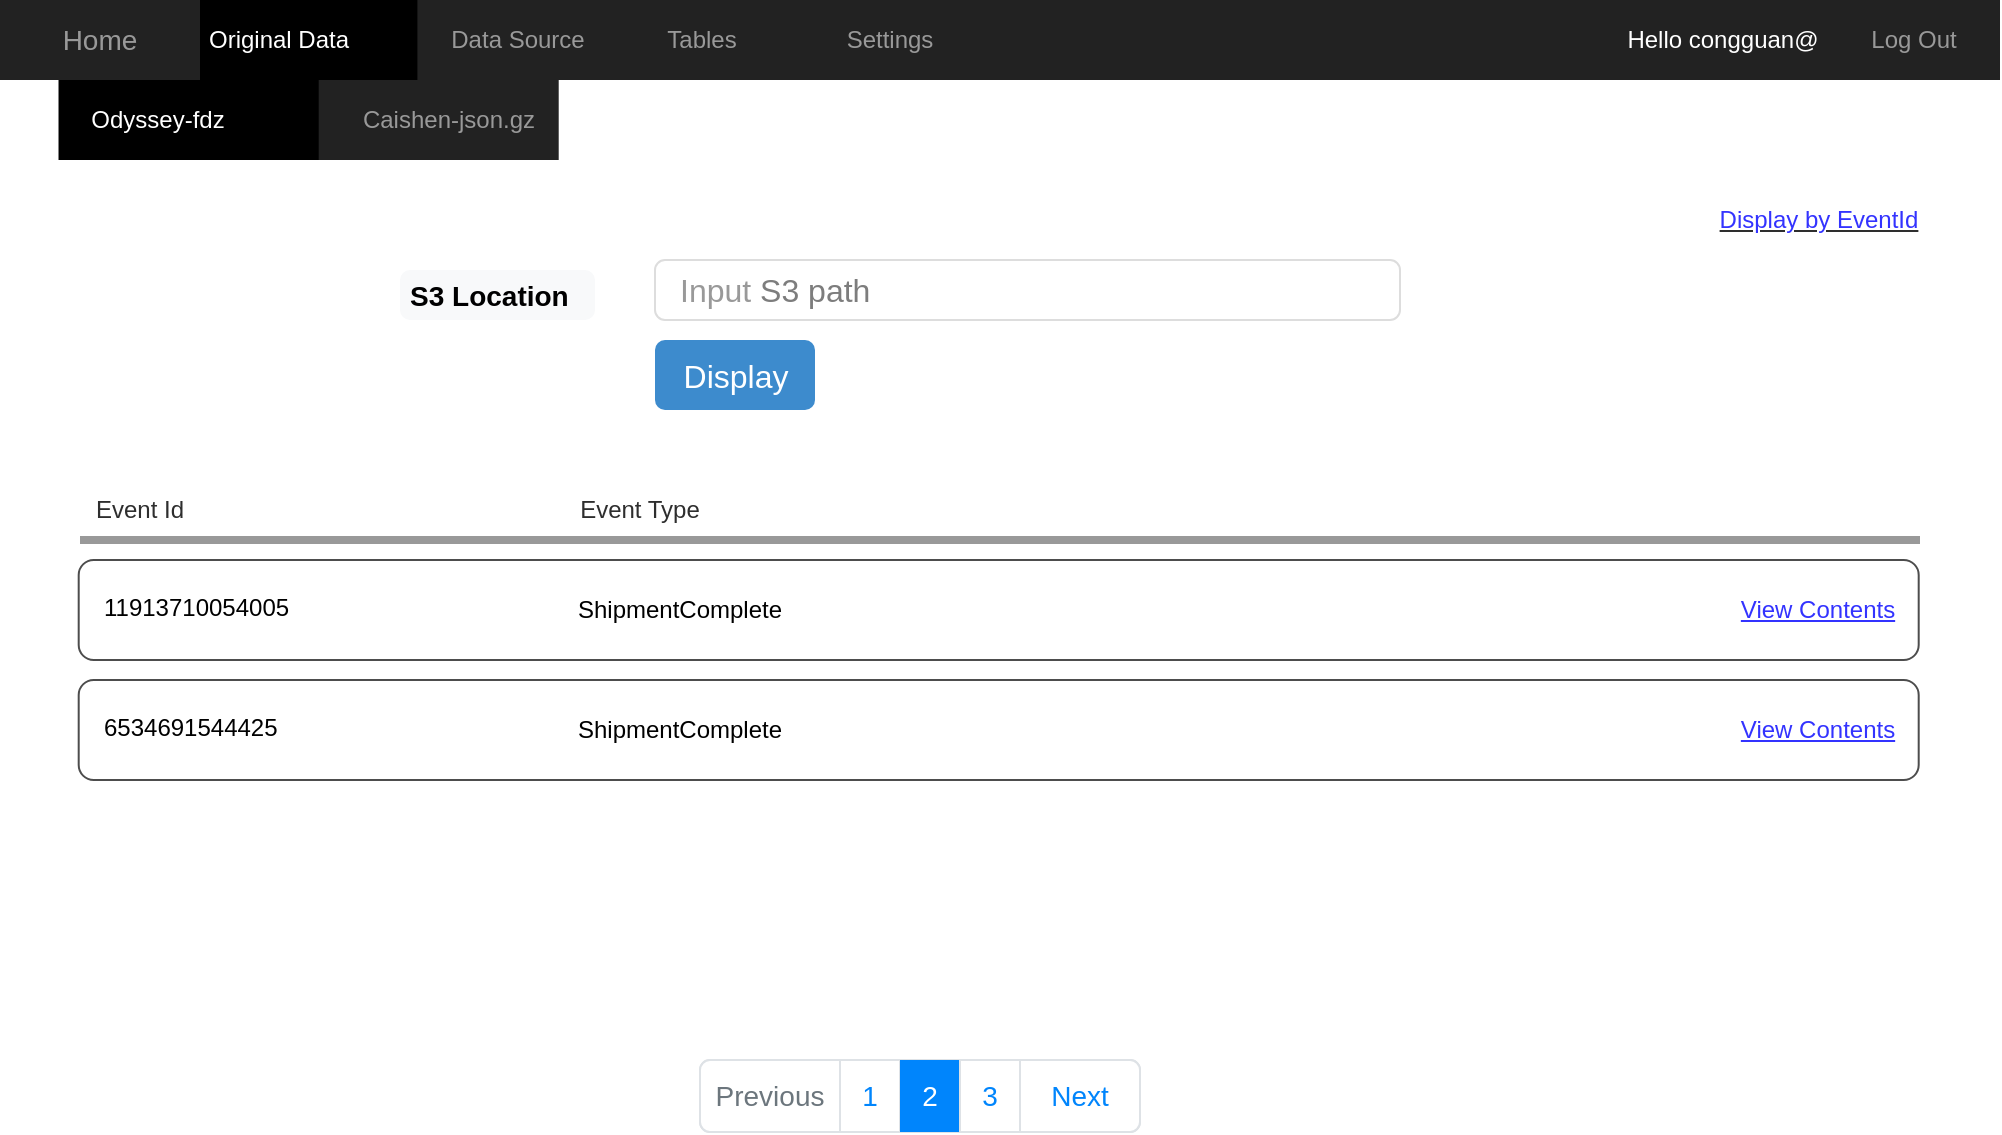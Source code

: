 <mxfile version="20.0.3" type="github"><diagram name="Page-1" id="c9db0220-8083-56f3-ca83-edcdcd058819"><mxGraphModel dx="3305" dy="1096" grid="1" gridSize="10" guides="1" tooltips="1" connect="1" arrows="1" fold="1" page="1" pageScale="1.5" pageWidth="826" pageHeight="1169" background="none" math="0" shadow="0"><root><mxCell id="0" style=";html=1;"/><mxCell id="1" style=";html=1;" parent="0"/><mxCell id="lc7uJ0gy-jR3uA0_lXYL-16" value="" style="html=1;shadow=0;dashed=0;shape=mxgraph.bootstrap.rect;fillColor=#222222;strokeColor=none;whiteSpace=wrap;rounded=0;fontSize=12;fontColor=#000000;align=center;" parent="1" vertex="1"><mxGeometry x="-10.65" y="1250" width="250" height="40" as="geometry"/></mxCell><mxCell id="lc7uJ0gy-jR3uA0_lXYL-22" value="Caishen-json.gz" style="html=1;shadow=0;dashed=0;fillColor=none;strokeColor=none;shape=mxgraph.bootstrap.rect;fontColor=#999999;whiteSpace=wrap;" parent="lc7uJ0gy-jR3uA0_lXYL-16" vertex="1"><mxGeometry x="140.688" width="109.312" height="40" as="geometry"/></mxCell><mxCell id="lc7uJ0gy-jR3uA0_lXYL-9" value="&lt;div align=&quot;center&quot;&gt;Odyssey-fdz&lt;/div&gt;" style="html=1;shadow=0;dashed=0;shape=mxgraph.bootstrap.rect;fillColor=#000000;strokeColor=none;fontColor=#ffffff;spacingRight=30;whiteSpace=wrap;align=center;" parent="lc7uJ0gy-jR3uA0_lXYL-16" vertex="1"><mxGeometry width="130" height="40" as="geometry"/></mxCell><mxCell id="5OiXId_OsTpW6dRHoGZh-1" value="&lt;font color=&quot;#7D7D7D&quot;&gt;&lt;font color=&quot;#999999&quot;&gt;Input &lt;font color=&quot;#7D7D7D&quot;&gt;S3 path&lt;/font&gt;&lt;/font&gt;&lt;br&gt;&lt;/font&gt;" style="html=1;shadow=0;dashed=0;shape=mxgraph.bootstrap.rrect;rSize=5;strokeColor=#dddddd;align=left;spacingLeft=10;fontSize=16;whiteSpace=wrap;rounded=0;" parent="1" vertex="1"><mxGeometry x="287.5" y="1340" width="372.5" height="30" as="geometry"/></mxCell><mxCell id="5OiXId_OsTpW6dRHoGZh-2" value="S3 Location" style="html=1;shadow=0;dashed=0;shape=mxgraph.bootstrap.rrect;rSize=5;strokeColor=none;strokeWidth=1;fillColor=#F8F9FA;fontColor=#000000;whiteSpace=wrap;align=left;verticalAlign=middle;spacingLeft=0;fontStyle=1;fontSize=14;spacing=5;" parent="1" vertex="1"><mxGeometry x="160" y="1345" width="97.5" height="25" as="geometry"/></mxCell><mxCell id="5OiXId_OsTpW6dRHoGZh-7" value="Display" style="html=1;shadow=0;dashed=0;shape=mxgraph.bootstrap.rrect;rSize=5;fontSize=16;fillColor=#3D8BCD;strokeColor=none;fontColor=#ffffff;whiteSpace=wrap;" parent="1" vertex="1"><mxGeometry x="287.5" y="1380" width="80" height="35" as="geometry"/></mxCell><mxCell id="5OiXId_OsTpW6dRHoGZh-8" value="" style="html=1;shadow=0;dashed=0;shape=mxgraph.bootstrap.rect;fillColor=#222222;strokeColor=none;whiteSpace=wrap;rounded=0;fontSize=12;fontColor=#000000;align=center;" parent="1" vertex="1"><mxGeometry x="-40" y="1210" width="1000" height="40" as="geometry"/></mxCell><mxCell id="5OiXId_OsTpW6dRHoGZh-9" value="Home" style="html=1;shadow=0;dashed=0;fillColor=none;strokeColor=none;shape=mxgraph.bootstrap.rect;fontColor=#999999;fontSize=14;whiteSpace=wrap;" parent="5OiXId_OsTpW6dRHoGZh-8" vertex="1"><mxGeometry width="100" height="40" as="geometry"/></mxCell><mxCell id="5OiXId_OsTpW6dRHoGZh-10" value="&lt;div align=&quot;center&quot;&gt;Original Data&lt;br&gt;&lt;/div&gt;" style="html=1;shadow=0;dashed=0;shape=mxgraph.bootstrap.rect;fillColor=#000000;strokeColor=none;fontColor=#ffffff;spacingRight=30;whiteSpace=wrap;align=center;" parent="5OiXId_OsTpW6dRHoGZh-8" vertex="1"><mxGeometry x="100" width="108.696" height="40" as="geometry"/></mxCell><mxCell id="5OiXId_OsTpW6dRHoGZh-14" value="Tables" style="html=1;shadow=0;dashed=0;fillColor=none;strokeColor=none;shape=mxgraph.bootstrap.rect;fontColor=#999999;whiteSpace=wrap;" parent="5OiXId_OsTpW6dRHoGZh-8" vertex="1"><mxGeometry x="300.87" width="100" height="40" as="geometry"/></mxCell><mxCell id="5OiXId_OsTpW6dRHoGZh-15" value="Settings" style="html=1;shadow=0;dashed=0;fillColor=none;strokeColor=none;shape=mxgraph.bootstrap.rect;fontColor=#999999;whiteSpace=wrap;" parent="5OiXId_OsTpW6dRHoGZh-8" vertex="1"><mxGeometry x="400.87" width="87.5" height="40" as="geometry"/></mxCell><mxCell id="5OiXId_OsTpW6dRHoGZh-17" value="Log Out" style="html=1;shadow=0;dashed=0;fillColor=none;strokeColor=none;shape=mxgraph.bootstrap.rect;fontColor=#999999;whiteSpace=wrap;" parent="5OiXId_OsTpW6dRHoGZh-8" vertex="1"><mxGeometry x="912.5" width="87.5" height="40" as="geometry"/></mxCell><mxCell id="5OiXId_OsTpW6dRHoGZh-18" value="Data Source" style="html=1;shadow=0;dashed=0;fillColor=none;strokeColor=none;shape=mxgraph.bootstrap.rect;fontColor=#999999;whiteSpace=wrap;" parent="5OiXId_OsTpW6dRHoGZh-8" vertex="1"><mxGeometry x="208.696" width="100" height="40" as="geometry"/></mxCell><mxCell id="lc7uJ0gy-jR3uA0_lXYL-6" value="&lt;font color=&quot;#FFFFFF&quot;&gt;Hello congguan@&lt;/font&gt;" style="html=1;shadow=0;dashed=0;fillColor=none;strokeColor=none;shape=mxgraph.bootstrap.rect;fontColor=#999999;whiteSpace=wrap;" parent="5OiXId_OsTpW6dRHoGZh-8" vertex="1"><mxGeometry x="810" width="102.5" height="40" as="geometry"/></mxCell><mxCell id="5OiXId_OsTpW6dRHoGZh-44" value="" style="html=1;shadow=0;dashed=0;shape=mxgraph.bootstrap.rrect;rSize=5;strokeColor=#DEE2E6;html=1;whiteSpace=wrap;fillColor=#ffffff;fontColor=#0085FC;fontSize=14;" parent="1" vertex="1"><mxGeometry x="310" y="1740" width="220" height="36" as="geometry"/></mxCell><mxCell id="5OiXId_OsTpW6dRHoGZh-45" value="Previous" style="strokeColor=inherit;fillColor=inherit;gradientColor=inherit;html=1;shadow=0;dashed=0;shape=mxgraph.bootstrap.leftButton;rSize=5;perimeter=none;whiteSpace=wrap;resizeHeight=1;fontColor=#6C767D;fontSize=14;" parent="5OiXId_OsTpW6dRHoGZh-44" vertex="1"><mxGeometry width="70" height="36" relative="1" as="geometry"/></mxCell><mxCell id="5OiXId_OsTpW6dRHoGZh-46" value="1" style="strokeColor=inherit;fillColor=inherit;gradientColor=inherit;fontColor=inherit;html=1;shadow=0;dashed=0;perimeter=none;whiteSpace=wrap;resizeHeight=1;fontSize=14;" parent="5OiXId_OsTpW6dRHoGZh-44" vertex="1"><mxGeometry width="30" height="36" relative="1" as="geometry"><mxPoint x="70" as="offset"/></mxGeometry></mxCell><mxCell id="5OiXId_OsTpW6dRHoGZh-47" value="2" style="html=1;shadow=0;dashed=0;perimeter=none;whiteSpace=wrap;resizeHeight=1;fillColor=#0085FC;strokeColor=none;fontColor=#ffffff;fontSize=14;" parent="5OiXId_OsTpW6dRHoGZh-44" vertex="1"><mxGeometry width="30" height="36" relative="1" as="geometry"><mxPoint x="100" as="offset"/></mxGeometry></mxCell><mxCell id="5OiXId_OsTpW6dRHoGZh-48" value="3" style="strokeColor=inherit;fillColor=inherit;gradientColor=inherit;fontColor=inherit;html=1;shadow=0;dashed=0;perimeter=none;whiteSpace=wrap;resizeHeight=1;fontSize=14;" parent="5OiXId_OsTpW6dRHoGZh-44" vertex="1"><mxGeometry width="30" height="36" relative="1" as="geometry"><mxPoint x="130" as="offset"/></mxGeometry></mxCell><mxCell id="5OiXId_OsTpW6dRHoGZh-49" value="Next" style="strokeColor=inherit;fillColor=inherit;gradientColor=inherit;fontColor=inherit;html=1;shadow=0;dashed=0;shape=mxgraph.bootstrap.rightButton;rSize=5;perimeter=none;whiteSpace=wrap;resizeHeight=1;fontSize=14;" parent="5OiXId_OsTpW6dRHoGZh-44" vertex="1"><mxGeometry x="1" width="60" height="36" relative="1" as="geometry"><mxPoint x="-60" as="offset"/></mxGeometry></mxCell><mxCell id="lc7uJ0gy-jR3uA0_lXYL-24" value="" style="rounded=1;whiteSpace=wrap;html=1;strokeColor=#4D4D4D;" parent="1" vertex="1"><mxGeometry x="-0.65" y="1490" width="920" height="50" as="geometry"/></mxCell><mxCell id="lc7uJ0gy-jR3uA0_lXYL-25" value="" style="rounded=1;whiteSpace=wrap;html=1;strokeColor=#4D4D4D;" parent="1" vertex="1"><mxGeometry x="-0.65" y="1550" width="920" height="50" as="geometry"/></mxCell><mxCell id="lc7uJ0gy-jR3uA0_lXYL-26" value="&lt;font color=&quot;#3333FF&quot;&gt;&lt;u&gt;View Contents&lt;/u&gt;&lt;/font&gt;" style="text;html=1;strokeColor=none;fillColor=none;align=center;verticalAlign=middle;whiteSpace=wrap;rounded=0;fontColor=#2E2E2E;" parent="1" vertex="1"><mxGeometry x="819.35" y="1560" width="100" height="30" as="geometry"/></mxCell><mxCell id="lc7uJ0gy-jR3uA0_lXYL-27" value="&lt;font color=&quot;#3333FF&quot;&gt;&lt;u&gt;View Contents&lt;/u&gt;&lt;/font&gt;" style="text;html=1;strokeColor=none;fillColor=none;align=center;verticalAlign=middle;whiteSpace=wrap;rounded=0;fontColor=#2E2E2E;" parent="1" vertex="1"><mxGeometry x="819.35" y="1500" width="100" height="30" as="geometry"/></mxCell><mxCell id="lc7uJ0gy-jR3uA0_lXYL-30" value="" style="endArrow=none;html=1;rounded=1;fontColor=#2E2E2E;strokeWidth=4;strokeColor=#999999;" parent="1" edge="1"><mxGeometry width="50" height="50" relative="1" as="geometry"><mxPoint y="1480" as="sourcePoint"/><mxPoint x="920" y="1480" as="targetPoint"/></mxGeometry></mxCell><mxCell id="lc7uJ0gy-jR3uA0_lXYL-31" value="Event Id" style="text;html=1;strokeColor=none;fillColor=none;align=center;verticalAlign=middle;whiteSpace=wrap;rounded=0;fontColor=#2E2E2E;" parent="1" vertex="1"><mxGeometry x="-30" y="1450" width="120" height="30" as="geometry"/></mxCell><mxCell id="lc7uJ0gy-jR3uA0_lXYL-32" value="&lt;u&gt;&lt;font color=&quot;#3333FF&quot;&gt;Display by EventId&lt;/font&gt;&lt;/u&gt;" style="text;html=1;strokeColor=none;fillColor=none;align=center;verticalAlign=middle;whiteSpace=wrap;rounded=0;fontColor=#2E2E2E;" parent="1" vertex="1"><mxGeometry x="799.03" y="1310" width="140.65" height="20" as="geometry"/></mxCell><mxCell id="Y1MkVszNAwaaIhzyNrwG-2" value="Event Type" style="text;html=1;strokeColor=none;fillColor=none;align=center;verticalAlign=middle;whiteSpace=wrap;rounded=0;fontColor=#2E2E2E;" vertex="1" parent="1"><mxGeometry x="220" y="1450" width="120" height="30" as="geometry"/></mxCell><mxCell id="Y1MkVszNAwaaIhzyNrwG-3" value="ShipmentComplete" style="text;html=1;strokeColor=none;fillColor=none;align=center;verticalAlign=middle;whiteSpace=wrap;rounded=0;" vertex="1" parent="1"><mxGeometry x="270" y="1500" width="60" height="30" as="geometry"/></mxCell><mxCell id="Y1MkVszNAwaaIhzyNrwG-4" value="ShipmentComplete" style="text;html=1;strokeColor=none;fillColor=none;align=center;verticalAlign=middle;whiteSpace=wrap;rounded=0;" vertex="1" parent="1"><mxGeometry x="270" y="1560" width="60" height="30" as="geometry"/></mxCell><mxCell id="Y1MkVszNAwaaIhzyNrwG-5" value="11913710054005" style="text;whiteSpace=wrap;html=1;" vertex="1" parent="1"><mxGeometry x="10" y="1500" width="130" height="40" as="geometry"/></mxCell><mxCell id="Y1MkVszNAwaaIhzyNrwG-6" value="6534691544425" style="text;whiteSpace=wrap;html=1;" vertex="1" parent="1"><mxGeometry x="10" y="1560" width="120" height="40" as="geometry"/></mxCell></root></mxGraphModel></diagram></mxfile>